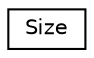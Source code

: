 digraph "Graphical Class Hierarchy"
{
  edge [fontname="Helvetica",fontsize="10",labelfontname="Helvetica",labelfontsize="10"];
  node [fontname="Helvetica",fontsize="10",shape=record];
  rankdir="LR";
  Node0 [label="Size",height=0.2,width=0.4,color="black", fillcolor="white", style="filled",URL="$struct_size.html"];
}
